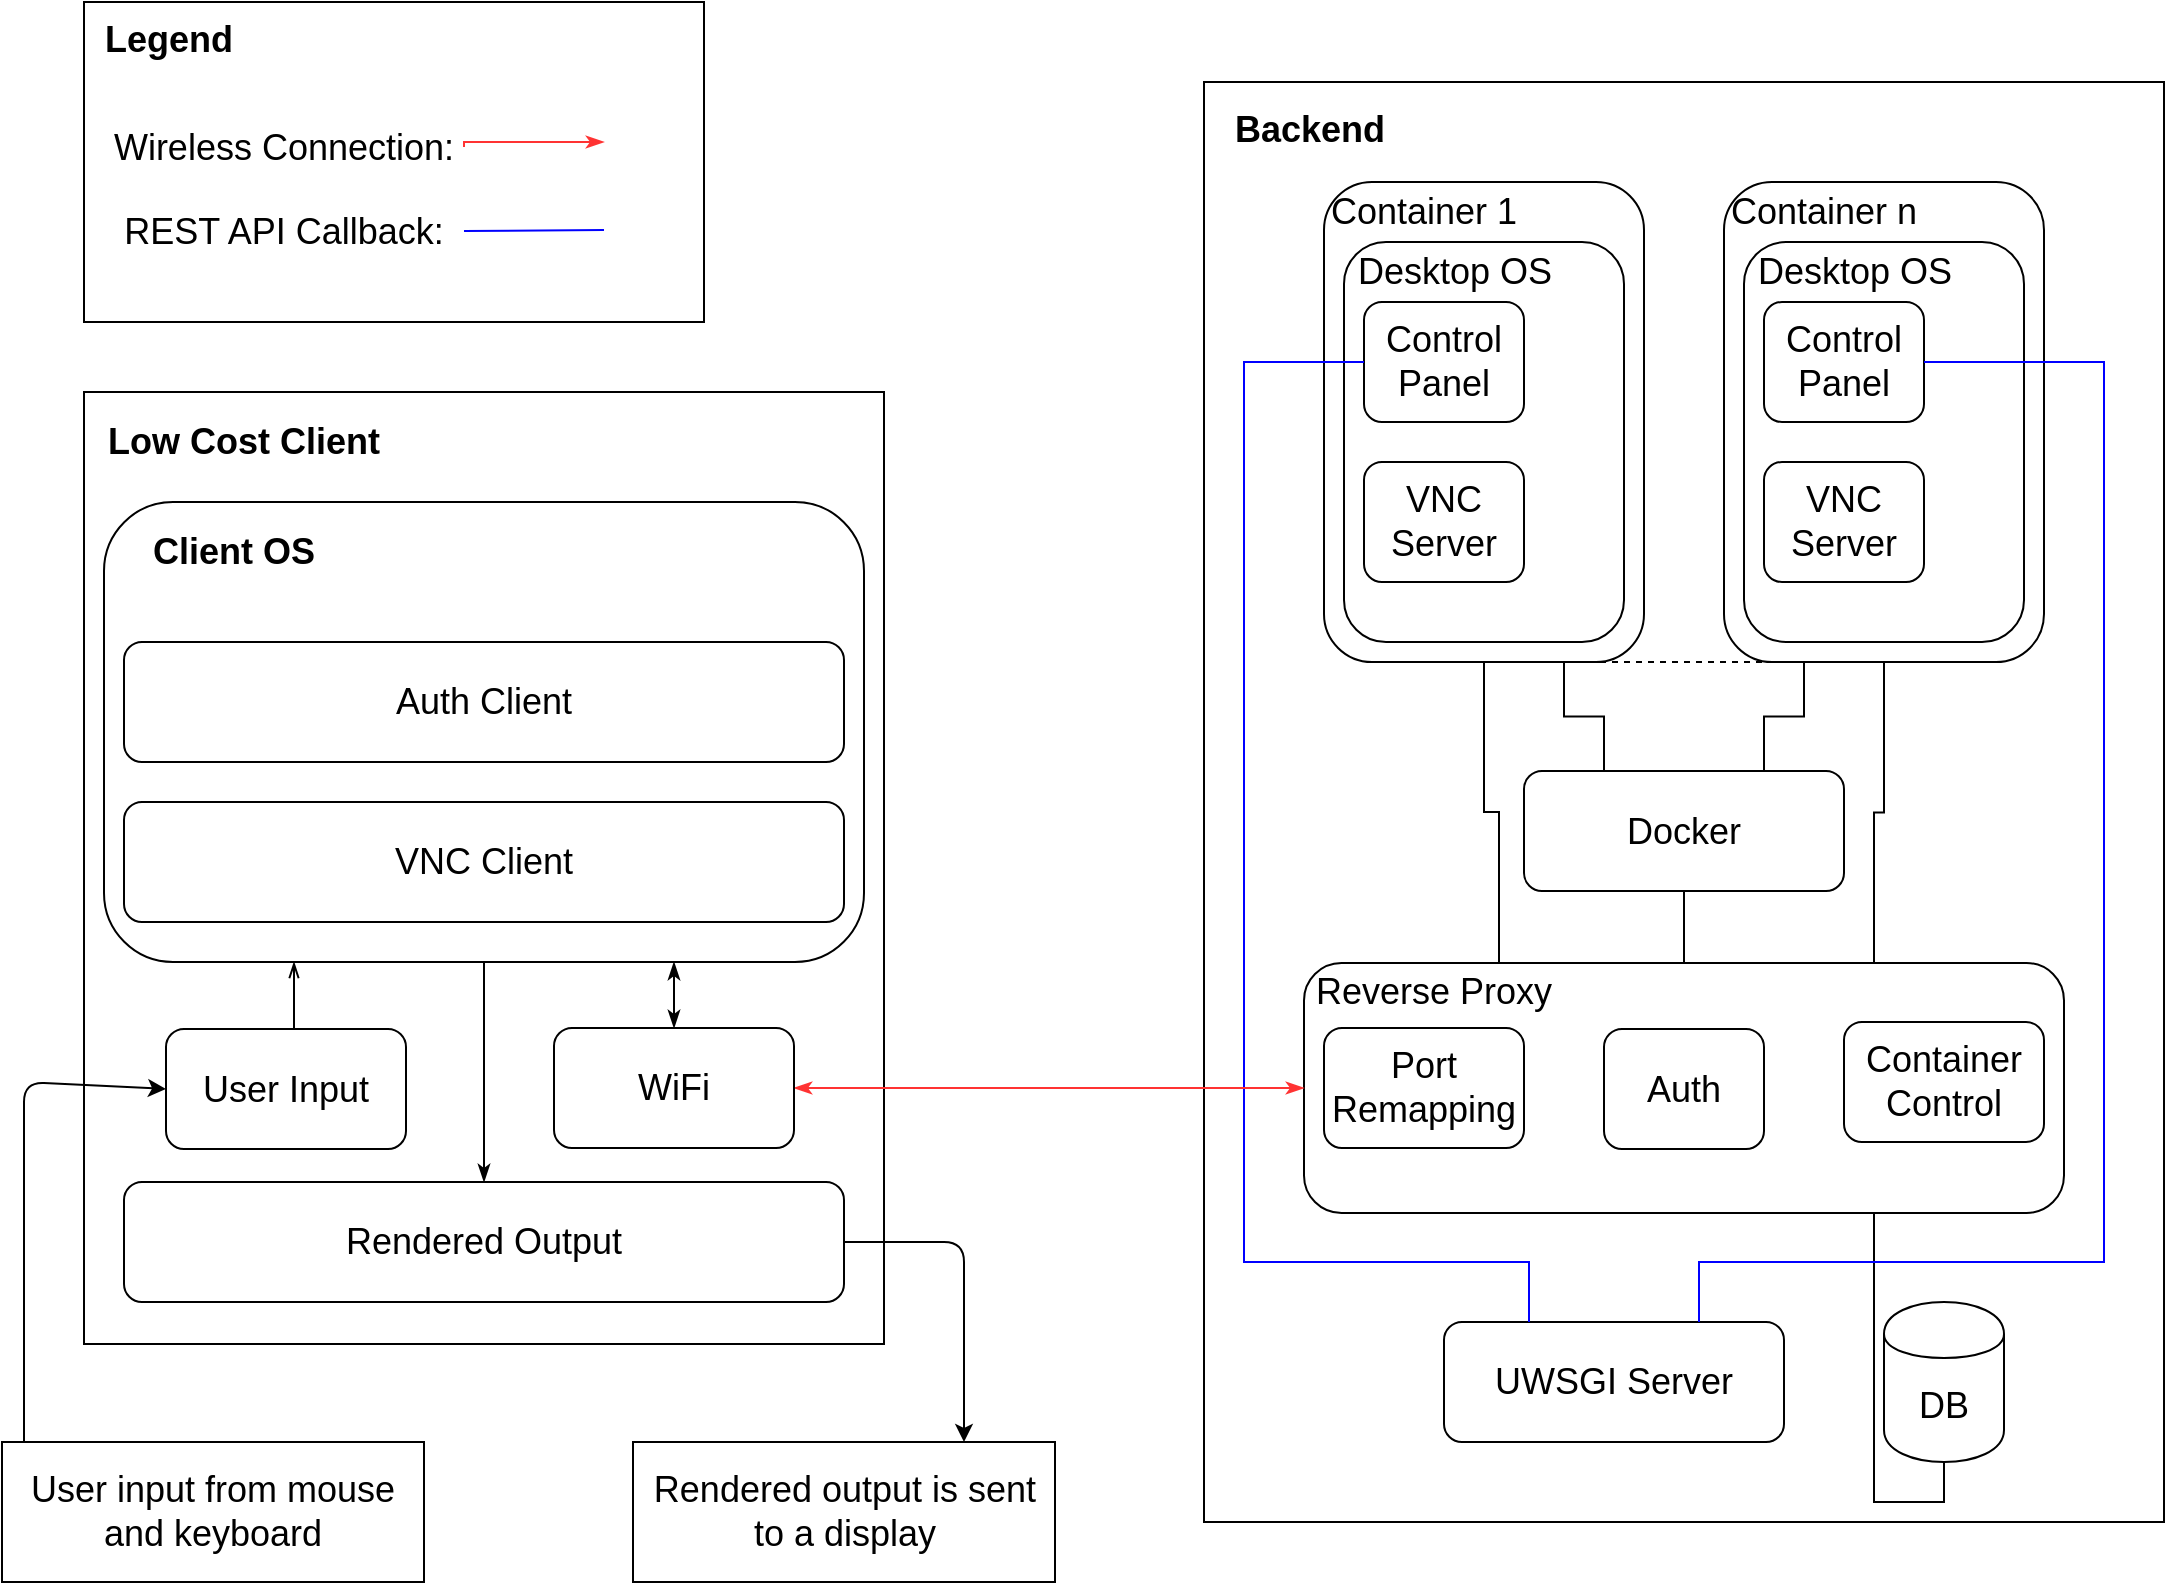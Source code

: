 <mxfile version="10.7.4" type="device"><diagram id="tc2OuEviGex6_8lOWzLp" name="Page-1"><mxGraphModel dx="3091" dy="1190" grid="1" gridSize="10" guides="1" tooltips="1" connect="1" arrows="1" fold="1" page="1" pageScale="1" pageWidth="1100" pageHeight="850" math="0" shadow="0"><root><mxCell id="0"/><mxCell id="1" parent="0"/><mxCell id="jpL_UYcySMsbAEnjwJMf-2" value="" style="rounded=0;whiteSpace=wrap;html=1;rotation=90;" vertex="1" parent="1"><mxGeometry x="480" y="200" width="720" height="480" as="geometry"/></mxCell><mxCell id="jpL_UYcySMsbAEnjwJMf-3" value="Backend" style="text;html=1;strokeColor=none;fillColor=none;align=center;verticalAlign=middle;whiteSpace=wrap;rounded=0;fontSize=18;fontStyle=1" vertex="1" parent="1"><mxGeometry x="608" y="89" width="90" height="30" as="geometry"/></mxCell><mxCell id="jpL_UYcySMsbAEnjwJMf-24" style="edgeStyle=orthogonalEdgeStyle;rounded=0;orthogonalLoop=1;jettySize=auto;html=1;exitX=0.75;exitY=0;exitDx=0;exitDy=0;entryX=0.5;entryY=1;entryDx=0;entryDy=0;endArrow=none;endFill=0;strokeColor=#000000;fontSize=18;" edge="1" parent="1" source="jpL_UYcySMsbAEnjwJMf-6" target="jpL_UYcySMsbAEnjwJMf-14"><mxGeometry relative="1" as="geometry"/></mxCell><mxCell id="jpL_UYcySMsbAEnjwJMf-25" style="edgeStyle=orthogonalEdgeStyle;rounded=0;orthogonalLoop=1;jettySize=auto;html=1;exitX=0.5;exitY=0;exitDx=0;exitDy=0;entryX=0.5;entryY=1;entryDx=0;entryDy=0;endArrow=none;endFill=0;strokeColor=#000000;fontSize=18;" edge="1" parent="1" source="jpL_UYcySMsbAEnjwJMf-6" target="jpL_UYcySMsbAEnjwJMf-11"><mxGeometry relative="1" as="geometry"/></mxCell><mxCell id="jpL_UYcySMsbAEnjwJMf-63" style="edgeStyle=orthogonalEdgeStyle;rounded=0;orthogonalLoop=1;jettySize=auto;html=1;exitX=0.75;exitY=1;exitDx=0;exitDy=0;entryX=0.5;entryY=1;entryDx=0;entryDy=0;endArrow=none;endFill=0;strokeColor=#000000;fontSize=18;" edge="1" parent="1" source="jpL_UYcySMsbAEnjwJMf-6" target="jpL_UYcySMsbAEnjwJMf-27"><mxGeometry relative="1" as="geometry"><Array as="points"><mxPoint x="935" y="790"/><mxPoint x="970" y="790"/></Array></mxGeometry></mxCell><mxCell id="jpL_UYcySMsbAEnjwJMf-6" value="" style="rounded=1;whiteSpace=wrap;html=1;fontSize=18;" vertex="1" parent="1"><mxGeometry x="650" y="520.5" width="380" height="125" as="geometry"/></mxCell><mxCell id="jpL_UYcySMsbAEnjwJMf-23" style="edgeStyle=orthogonalEdgeStyle;rounded=0;orthogonalLoop=1;jettySize=auto;html=1;exitX=0.75;exitY=0;exitDx=0;exitDy=0;endArrow=none;endFill=0;strokeColor=#000000;fontSize=18;" edge="1" parent="1" source="jpL_UYcySMsbAEnjwJMf-7" target="jpL_UYcySMsbAEnjwJMf-13"><mxGeometry relative="1" as="geometry"/></mxCell><mxCell id="jpL_UYcySMsbAEnjwJMf-7" value="Reverse Proxy" style="text;html=1;strokeColor=none;fillColor=none;align=center;verticalAlign=middle;whiteSpace=wrap;rounded=0;fontSize=18;" vertex="1" parent="1"><mxGeometry x="650" y="520" width="130" height="30" as="geometry"/></mxCell><mxCell id="jpL_UYcySMsbAEnjwJMf-8" value="Container Control" style="rounded=1;whiteSpace=wrap;html=1;fontSize=18;" vertex="1" parent="1"><mxGeometry x="920" y="550" width="100" height="60" as="geometry"/></mxCell><mxCell id="jpL_UYcySMsbAEnjwJMf-10" value="Port Remapping" style="rounded=1;whiteSpace=wrap;html=1;fontSize=18;" vertex="1" parent="1"><mxGeometry x="660" y="553" width="100" height="60" as="geometry"/></mxCell><object label="Auth" Text="Auth" id="jpL_UYcySMsbAEnjwJMf-9"><mxCell style="rounded=1;whiteSpace=wrap;html=1;fontSize=18;" vertex="1" parent="1"><mxGeometry x="800" y="553.5" width="80" height="60" as="geometry"/></mxCell></object><mxCell id="jpL_UYcySMsbAEnjwJMf-20" style="edgeStyle=orthogonalEdgeStyle;rounded=0;orthogonalLoop=1;jettySize=auto;html=1;exitX=0.25;exitY=0;exitDx=0;exitDy=0;entryX=0.75;entryY=1;entryDx=0;entryDy=0;endArrow=none;endFill=0;strokeColor=#000000;fontSize=18;" edge="1" parent="1" source="jpL_UYcySMsbAEnjwJMf-11" target="jpL_UYcySMsbAEnjwJMf-13"><mxGeometry relative="1" as="geometry"/></mxCell><mxCell id="jpL_UYcySMsbAEnjwJMf-21" style="edgeStyle=orthogonalEdgeStyle;rounded=0;orthogonalLoop=1;jettySize=auto;html=1;exitX=0.75;exitY=0;exitDx=0;exitDy=0;entryX=0.25;entryY=1;entryDx=0;entryDy=0;endArrow=none;endFill=0;strokeColor=#000000;fontSize=18;" edge="1" parent="1" source="jpL_UYcySMsbAEnjwJMf-11" target="jpL_UYcySMsbAEnjwJMf-14"><mxGeometry relative="1" as="geometry"/></mxCell><mxCell id="jpL_UYcySMsbAEnjwJMf-11" value="Docker" style="rounded=1;whiteSpace=wrap;html=1;fontSize=18;" vertex="1" parent="1"><mxGeometry x="760" y="424.5" width="160" height="60" as="geometry"/></mxCell><mxCell id="jpL_UYcySMsbAEnjwJMf-19" style="edgeStyle=orthogonalEdgeStyle;rounded=0;orthogonalLoop=1;jettySize=auto;html=1;exitX=0.75;exitY=1;exitDx=0;exitDy=0;entryX=0.25;entryY=1;entryDx=0;entryDy=0;fontSize=18;strokeColor=#000000;dashed=1;endArrow=none;endFill=0;" edge="1" parent="1" source="jpL_UYcySMsbAEnjwJMf-13" target="jpL_UYcySMsbAEnjwJMf-14"><mxGeometry relative="1" as="geometry"><Array as="points"><mxPoint x="840" y="370"/><mxPoint x="840" y="370"/></Array></mxGeometry></mxCell><mxCell id="jpL_UYcySMsbAEnjwJMf-27" value="DB" style="shape=cylinder;whiteSpace=wrap;html=1;boundedLbl=1;backgroundOutline=1;fontSize=18;" vertex="1" parent="1"><mxGeometry x="940" y="690" width="60" height="80" as="geometry"/></mxCell><mxCell id="jpL_UYcySMsbAEnjwJMf-28" value="UWSGI Server" style="rounded=1;whiteSpace=wrap;html=1;fontSize=18;" vertex="1" parent="1"><mxGeometry x="720" y="700" width="170" height="60" as="geometry"/></mxCell><mxCell id="jpL_UYcySMsbAEnjwJMf-57" value="" style="group" vertex="1" connectable="0" parent="1"><mxGeometry x="660" y="130" width="160" height="240" as="geometry"/></mxCell><mxCell id="jpL_UYcySMsbAEnjwJMf-13" value="" style="rounded=1;whiteSpace=wrap;html=1;fontSize=18;" vertex="1" parent="jpL_UYcySMsbAEnjwJMf-57"><mxGeometry width="160" height="240" as="geometry"/></mxCell><mxCell id="jpL_UYcySMsbAEnjwJMf-17" value="Container 1" style="text;html=1;strokeColor=none;fillColor=none;align=center;verticalAlign=middle;whiteSpace=wrap;rounded=0;fontSize=18;fontStyle=0" vertex="1" parent="jpL_UYcySMsbAEnjwJMf-57"><mxGeometry width="100" height="30" as="geometry"/></mxCell><mxCell id="jpL_UYcySMsbAEnjwJMf-49" value="" style="group" vertex="1" connectable="0" parent="jpL_UYcySMsbAEnjwJMf-57"><mxGeometry x="10" y="30" width="140" height="200" as="geometry"/></mxCell><mxCell id="jpL_UYcySMsbAEnjwJMf-38" value="" style="rounded=1;whiteSpace=wrap;html=1;fontSize=18;" vertex="1" parent="jpL_UYcySMsbAEnjwJMf-49"><mxGeometry width="140" height="200" as="geometry"/></mxCell><mxCell id="jpL_UYcySMsbAEnjwJMf-44" value="Desktop OS" style="text;html=1;strokeColor=none;fillColor=none;align=center;verticalAlign=middle;whiteSpace=wrap;rounded=0;fontSize=18;fontStyle=0" vertex="1" parent="jpL_UYcySMsbAEnjwJMf-49"><mxGeometry x="1" width="109" height="30" as="geometry"/></mxCell><mxCell id="jpL_UYcySMsbAEnjwJMf-46" value="" style="group" vertex="1" connectable="0" parent="jpL_UYcySMsbAEnjwJMf-49"><mxGeometry x="10" y="30" width="80" height="140" as="geometry"/></mxCell><object label="Control Panel" Text="Auth" id="jpL_UYcySMsbAEnjwJMf-47"><mxCell style="rounded=1;whiteSpace=wrap;html=1;fontSize=18;" vertex="1" parent="jpL_UYcySMsbAEnjwJMf-46"><mxGeometry width="80" height="60" as="geometry"/></mxCell></object><object label="VNC Server" Text="Auth" id="jpL_UYcySMsbAEnjwJMf-48"><mxCell style="rounded=1;whiteSpace=wrap;html=1;fontSize=18;" vertex="1" parent="jpL_UYcySMsbAEnjwJMf-46"><mxGeometry y="80" width="80" height="60" as="geometry"/></mxCell></object><mxCell id="jpL_UYcySMsbAEnjwJMf-58" value="" style="group" vertex="1" connectable="0" parent="1"><mxGeometry x="860" y="130" width="160" height="240" as="geometry"/></mxCell><mxCell id="jpL_UYcySMsbAEnjwJMf-14" value="" style="rounded=1;whiteSpace=wrap;html=1;fontSize=18;" vertex="1" parent="jpL_UYcySMsbAEnjwJMf-58"><mxGeometry width="160" height="240" as="geometry"/></mxCell><mxCell id="jpL_UYcySMsbAEnjwJMf-18" value="Container n" style="text;html=1;strokeColor=none;fillColor=none;align=center;verticalAlign=middle;whiteSpace=wrap;rounded=0;fontSize=18;fontStyle=0" vertex="1" parent="jpL_UYcySMsbAEnjwJMf-58"><mxGeometry width="100" height="30" as="geometry"/></mxCell><mxCell id="jpL_UYcySMsbAEnjwJMf-50" value="" style="group" vertex="1" connectable="0" parent="jpL_UYcySMsbAEnjwJMf-58"><mxGeometry x="10" y="30" width="140" height="200" as="geometry"/></mxCell><mxCell id="jpL_UYcySMsbAEnjwJMf-51" value="" style="rounded=1;whiteSpace=wrap;html=1;fontSize=18;" vertex="1" parent="jpL_UYcySMsbAEnjwJMf-50"><mxGeometry width="140" height="200" as="geometry"/></mxCell><mxCell id="jpL_UYcySMsbAEnjwJMf-52" value="Desktop OS" style="text;html=1;strokeColor=none;fillColor=none;align=center;verticalAlign=middle;whiteSpace=wrap;rounded=0;fontSize=18;fontStyle=0" vertex="1" parent="jpL_UYcySMsbAEnjwJMf-50"><mxGeometry x="1" width="109" height="30" as="geometry"/></mxCell><mxCell id="jpL_UYcySMsbAEnjwJMf-53" value="" style="group" vertex="1" connectable="0" parent="jpL_UYcySMsbAEnjwJMf-50"><mxGeometry x="10" y="30" width="80" height="140" as="geometry"/></mxCell><object label="Control Panel" Text="Auth" id="jpL_UYcySMsbAEnjwJMf-54"><mxCell style="rounded=1;whiteSpace=wrap;html=1;fontSize=18;" vertex="1" parent="jpL_UYcySMsbAEnjwJMf-53"><mxGeometry width="80" height="60" as="geometry"/></mxCell></object><object label="VNC Server" Text="Auth" id="jpL_UYcySMsbAEnjwJMf-55"><mxCell style="rounded=1;whiteSpace=wrap;html=1;fontSize=18;" vertex="1" parent="jpL_UYcySMsbAEnjwJMf-53"><mxGeometry y="80" width="80" height="60" as="geometry"/></mxCell></object><mxCell id="jpL_UYcySMsbAEnjwJMf-61" style="edgeStyle=orthogonalEdgeStyle;rounded=0;orthogonalLoop=1;jettySize=auto;html=1;exitX=0;exitY=0.5;exitDx=0;exitDy=0;entryX=0.25;entryY=0;entryDx=0;entryDy=0;endArrow=none;endFill=0;strokeColor=#0000FF;fontSize=18;" edge="1" parent="1" source="jpL_UYcySMsbAEnjwJMf-47" target="jpL_UYcySMsbAEnjwJMf-28"><mxGeometry relative="1" as="geometry"><Array as="points"><mxPoint x="620" y="220"/><mxPoint x="620" y="670"/><mxPoint x="762" y="670"/></Array></mxGeometry></mxCell><mxCell id="jpL_UYcySMsbAEnjwJMf-62" style="edgeStyle=orthogonalEdgeStyle;rounded=0;orthogonalLoop=1;jettySize=auto;html=1;exitX=1;exitY=0.5;exitDx=0;exitDy=0;entryX=0.75;entryY=0;entryDx=0;entryDy=0;endArrow=none;endFill=0;strokeColor=#0000FF;fontSize=18;" edge="1" parent="1" source="jpL_UYcySMsbAEnjwJMf-54" target="jpL_UYcySMsbAEnjwJMf-28"><mxGeometry relative="1" as="geometry"><Array as="points"><mxPoint x="1050" y="220"/><mxPoint x="1050" y="670"/><mxPoint x="848" y="670"/></Array></mxGeometry></mxCell><mxCell id="jpL_UYcySMsbAEnjwJMf-64" value="" style="rounded=0;whiteSpace=wrap;html=1;fontSize=18;" vertex="1" parent="1"><mxGeometry x="40" y="235" width="400" height="476" as="geometry"/></mxCell><mxCell id="jpL_UYcySMsbAEnjwJMf-71" value="Low Cost Client" style="text;html=1;strokeColor=none;fillColor=none;align=center;verticalAlign=middle;whiteSpace=wrap;rounded=0;fontSize=18;fontStyle=1" vertex="1" parent="1"><mxGeometry x="50" y="245" width="140" height="30" as="geometry"/></mxCell><mxCell id="jpL_UYcySMsbAEnjwJMf-84" style="edgeStyle=orthogonalEdgeStyle;rounded=0;orthogonalLoop=1;jettySize=auto;html=1;exitX=0.75;exitY=1;exitDx=0;exitDy=0;entryX=0.5;entryY=0;entryDx=0;entryDy=0;startArrow=classicThin;startFill=1;endArrow=classicThin;endFill=1;strokeColor=#000000;fontSize=18;" edge="1" parent="1" source="jpL_UYcySMsbAEnjwJMf-73" target="jpL_UYcySMsbAEnjwJMf-80"><mxGeometry relative="1" as="geometry"/></mxCell><mxCell id="jpL_UYcySMsbAEnjwJMf-88" style="edgeStyle=orthogonalEdgeStyle;rounded=0;orthogonalLoop=1;jettySize=auto;html=1;exitX=0.5;exitY=1;exitDx=0;exitDy=0;startArrow=none;startFill=0;endArrow=classicThin;endFill=1;strokeColor=#000000;fontSize=18;" edge="1" parent="1" source="jpL_UYcySMsbAEnjwJMf-73" target="jpL_UYcySMsbAEnjwJMf-85"><mxGeometry relative="1" as="geometry"/></mxCell><mxCell id="jpL_UYcySMsbAEnjwJMf-73" value="" style="rounded=1;whiteSpace=wrap;html=1;fontSize=18;" vertex="1" parent="1"><mxGeometry x="50" y="290" width="380" height="230" as="geometry"/></mxCell><mxCell id="jpL_UYcySMsbAEnjwJMf-74" value="Client OS" style="text;html=1;strokeColor=none;fillColor=none;align=center;verticalAlign=middle;whiteSpace=wrap;rounded=0;fontSize=18;fontStyle=1" vertex="1" parent="1"><mxGeometry x="70" y="300" width="90" height="30" as="geometry"/></mxCell><mxCell id="jpL_UYcySMsbAEnjwJMf-75" value="Auth Client" style="rounded=1;whiteSpace=wrap;html=1;fontSize=18;" vertex="1" parent="1"><mxGeometry x="60" y="360" width="360" height="60" as="geometry"/></mxCell><mxCell id="jpL_UYcySMsbAEnjwJMf-78" value="VNC Client" style="rounded=1;whiteSpace=wrap;html=1;fontSize=18;" vertex="1" parent="1"><mxGeometry x="60" y="440" width="360" height="60" as="geometry"/></mxCell><mxCell id="jpL_UYcySMsbAEnjwJMf-82" style="edgeStyle=orthogonalEdgeStyle;rounded=0;orthogonalLoop=1;jettySize=auto;html=1;exitX=0.5;exitY=0;exitDx=0;exitDy=0;entryX=0.25;entryY=1;entryDx=0;entryDy=0;endArrow=openThin;endFill=0;strokeColor=#000000;fontSize=18;" edge="1" parent="1" source="jpL_UYcySMsbAEnjwJMf-79" target="jpL_UYcySMsbAEnjwJMf-73"><mxGeometry relative="1" as="geometry"/></mxCell><mxCell id="jpL_UYcySMsbAEnjwJMf-79" value="User Input" style="rounded=1;whiteSpace=wrap;html=1;fontSize=18;" vertex="1" parent="1"><mxGeometry x="81" y="553.5" width="120" height="60" as="geometry"/></mxCell><mxCell id="jpL_UYcySMsbAEnjwJMf-91" style="edgeStyle=orthogonalEdgeStyle;rounded=0;orthogonalLoop=1;jettySize=auto;html=1;exitX=1;exitY=0.5;exitDx=0;exitDy=0;entryX=0;entryY=0.5;entryDx=0;entryDy=0;startArrow=classicThin;startFill=1;endArrow=classicThin;endFill=1;strokeColor=#FF3333;fontSize=18;" edge="1" parent="1" source="jpL_UYcySMsbAEnjwJMf-80" target="jpL_UYcySMsbAEnjwJMf-6"><mxGeometry relative="1" as="geometry"/></mxCell><mxCell id="jpL_UYcySMsbAEnjwJMf-80" value="WiFi" style="rounded=1;whiteSpace=wrap;html=1;fontSize=18;" vertex="1" parent="1"><mxGeometry x="275" y="553" width="120" height="60" as="geometry"/></mxCell><mxCell id="jpL_UYcySMsbAEnjwJMf-83" value="" style="endArrow=classic;html=1;strokeColor=#000000;fontSize=18;entryX=0;entryY=0.5;entryDx=0;entryDy=0;" edge="1" parent="1" target="jpL_UYcySMsbAEnjwJMf-79"><mxGeometry width="50" height="50" relative="1" as="geometry"><mxPoint x="10" y="760" as="sourcePoint"/><mxPoint x="70" y="710" as="targetPoint"/><Array as="points"><mxPoint x="10" y="580"/></Array></mxGeometry></mxCell><mxCell id="jpL_UYcySMsbAEnjwJMf-85" value="Rendered Output" style="rounded=1;whiteSpace=wrap;html=1;fontSize=18;" vertex="1" parent="1"><mxGeometry x="60" y="630" width="360" height="60" as="geometry"/></mxCell><mxCell id="jpL_UYcySMsbAEnjwJMf-86" value="" style="endArrow=classic;html=1;strokeColor=#000000;fontSize=18;exitX=1;exitY=0.5;exitDx=0;exitDy=0;" edge="1" parent="1" source="jpL_UYcySMsbAEnjwJMf-85"><mxGeometry width="50" height="50" relative="1" as="geometry"><mxPoint x="10" y="870" as="sourcePoint"/><mxPoint x="480" y="760" as="targetPoint"/><Array as="points"><mxPoint x="480" y="660"/></Array></mxGeometry></mxCell><mxCell id="jpL_UYcySMsbAEnjwJMf-92" value="User input from mouse and keyboard" style="text;html=1;strokeColor=#000000;fillColor=none;align=center;verticalAlign=middle;whiteSpace=wrap;rounded=0;fontSize=18;" vertex="1" parent="1"><mxGeometry x="-1" y="760" width="211" height="70" as="geometry"/></mxCell><mxCell id="jpL_UYcySMsbAEnjwJMf-93" value="Rendered output is sent to a display" style="text;html=1;strokeColor=#000000;fillColor=none;align=center;verticalAlign=middle;whiteSpace=wrap;rounded=0;fontSize=18;" vertex="1" parent="1"><mxGeometry x="314.5" y="760" width="211" height="70" as="geometry"/></mxCell><mxCell id="jpL_UYcySMsbAEnjwJMf-117" value="" style="rounded=0;whiteSpace=wrap;html=1;strokeColor=#000000;fontSize=18;" vertex="1" parent="1"><mxGeometry x="40" y="40" width="310" height="160" as="geometry"/></mxCell><mxCell id="jpL_UYcySMsbAEnjwJMf-118" value="" style="group" vertex="1" connectable="0" parent="1"><mxGeometry x="50" y="93" width="270" height="82" as="geometry"/></mxCell><mxCell id="jpL_UYcySMsbAEnjwJMf-119" value="" style="group" vertex="1" connectable="0" parent="jpL_UYcySMsbAEnjwJMf-118"><mxGeometry width="250" height="41" as="geometry"/></mxCell><mxCell id="jpL_UYcySMsbAEnjwJMf-120" style="edgeStyle=orthogonalEdgeStyle;rounded=0;orthogonalLoop=1;jettySize=auto;html=1;exitX=1;exitY=0.5;exitDx=0;exitDy=0;startArrow=none;startFill=0;endArrow=classicThin;endFill=1;strokeColor=#FF3333;fontSize=18;" edge="1" parent="jpL_UYcySMsbAEnjwJMf-119" source="jpL_UYcySMsbAEnjwJMf-121"><mxGeometry relative="1" as="geometry"><mxPoint x="250" y="17" as="targetPoint"/><Array as="points"><mxPoint x="180" y="17"/></Array></mxGeometry></mxCell><mxCell id="jpL_UYcySMsbAEnjwJMf-121" value="Wireless Connection: " style="text;html=1;strokeColor=none;fillColor=none;align=center;verticalAlign=middle;whiteSpace=wrap;rounded=0;fontSize=18;" vertex="1" parent="jpL_UYcySMsbAEnjwJMf-119"><mxGeometry y="-1" width="180" height="41" as="geometry"/></mxCell><mxCell id="jpL_UYcySMsbAEnjwJMf-122" value="" style="group" vertex="1" connectable="0" parent="jpL_UYcySMsbAEnjwJMf-118"><mxGeometry x="20" y="20" width="250" height="41" as="geometry"/></mxCell><mxCell id="jpL_UYcySMsbAEnjwJMf-123" style="edgeStyle=orthogonalEdgeStyle;rounded=0;orthogonalLoop=1;jettySize=auto;html=1;exitX=1;exitY=0.5;exitDx=0;exitDy=0;startArrow=none;startFill=0;endArrow=none;endFill=0;strokeColor=#0000FF;fontSize=18;" edge="1" parent="jpL_UYcySMsbAEnjwJMf-122" source="jpL_UYcySMsbAEnjwJMf-124"><mxGeometry relative="1" as="geometry"><mxPoint x="230" y="41" as="targetPoint"/></mxGeometry></mxCell><mxCell id="jpL_UYcySMsbAEnjwJMf-124" value="REST API Callback: " style="text;html=1;strokeColor=none;fillColor=none;align=center;verticalAlign=middle;whiteSpace=wrap;rounded=0;fontSize=18;" vertex="1" parent="jpL_UYcySMsbAEnjwJMf-118"><mxGeometry y="41" width="180" height="41" as="geometry"/></mxCell><mxCell id="jpL_UYcySMsbAEnjwJMf-125" value="Legend" style="text;html=1;strokeColor=none;fillColor=none;align=center;verticalAlign=middle;whiteSpace=wrap;rounded=0;fontSize=18;fontStyle=1" vertex="1" parent="1"><mxGeometry x="45" y="44" width="75" height="30" as="geometry"/></mxCell></root></mxGraphModel></diagram></mxfile>